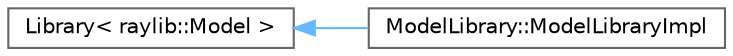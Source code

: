 digraph "Graphical Class Hierarchy"
{
 // LATEX_PDF_SIZE
  bgcolor="transparent";
  edge [fontname=Helvetica,fontsize=10,labelfontname=Helvetica,labelfontsize=10];
  node [fontname=Helvetica,fontsize=10,shape=box,height=0.2,width=0.4];
  rankdir="LR";
  Node0 [label="Library\< raylib::Model \>",height=0.2,width=0.4,color="grey40", fillcolor="white", style="filled",URL="$d5/d0b/struct_library.html",tooltip=" "];
  Node0 -> Node1 [dir="back",color="steelblue1",style="solid"];
  Node1 [label="ModelLibrary::ModelLibraryImpl",height=0.2,width=0.4,color="grey40", fillcolor="white", style="filled",URL="$dc/d51/struct_model_library_1_1_model_library_impl.html",tooltip=" "];
}
